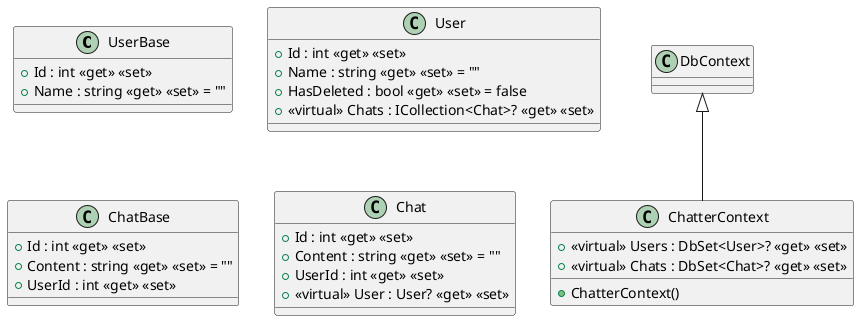 @startuml
class UserBase {
    + Id : int <<get>> <<set>>
    + Name : string <<get>> <<set>> = ""
}
class User {
    + Id : int <<get>> <<set>>
    + Name : string <<get>> <<set>> = ""
    + HasDeleted : bool <<get>> <<set>> = false
    + <<virtual>> Chats : ICollection<Chat>? <<get>> <<set>>
}
class ChatBase {
    + Id : int <<get>> <<set>>
    + Content : string <<get>> <<set>> = ""
    + UserId : int <<get>> <<set>>
}
class Chat {
    + Id : int <<get>> <<set>>
    + Content : string <<get>> <<set>> = ""
    + UserId : int <<get>> <<set>>
    + <<virtual>> User : User? <<get>> <<set>>
}
class ChatterContext {
    + ChatterContext()
    + <<virtual>> Users : DbSet<User>? <<get>> <<set>>
    + <<virtual>> Chats : DbSet<Chat>? <<get>> <<set>>
}
DbContext <|-- ChatterContext
@enduml
